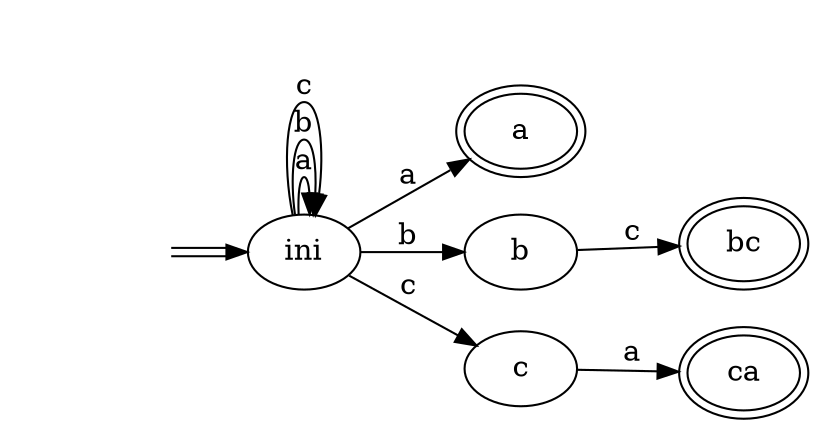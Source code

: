 digraph Automaton { 
  rankdir = LR
  0 [label="ini"];  1 [label="a",peripheries=2];  2 [label="b"];  3 [label="c"];  4 [label="bc",peripheries=2];  5 [label="ca",peripheries=2];  start0 [style=invis]
  start0 -> 0[color="black:white:black"]
  0 -> 1 [label = "a" ]
  0 -> 0 [label = "a" ]
  0 -> 2 [label = "b" ]
  0 -> 0 [label = "b" ]
  0 -> 3 [label = "c" ]
  0 -> 0 [label = "c" ]
  2 -> 4 [label = "c" ]
  3 -> 5 [label = "a" ]
}

